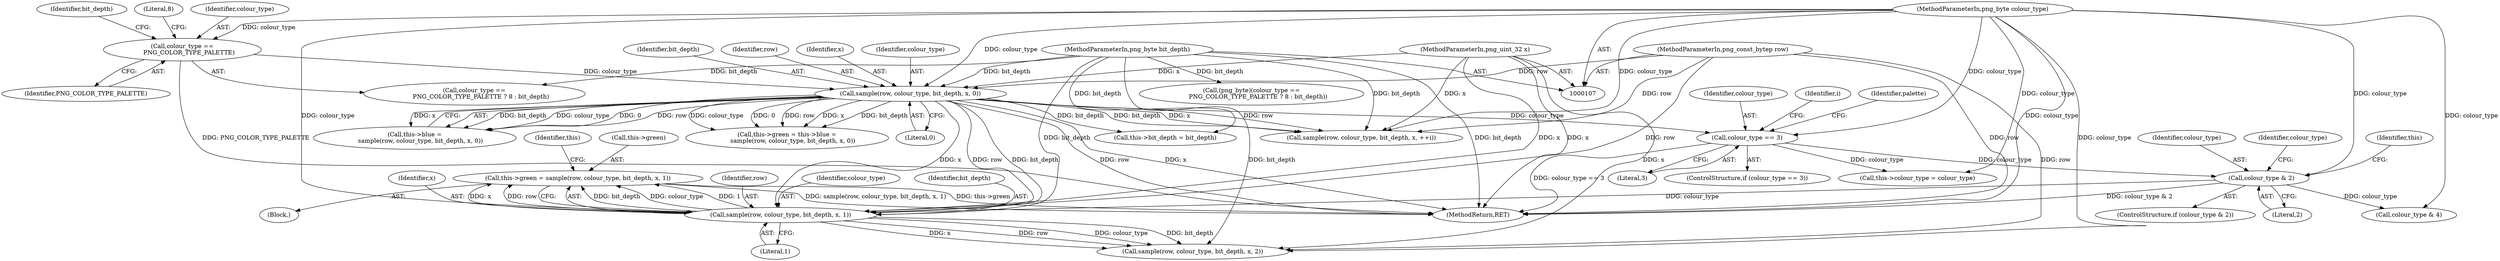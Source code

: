 digraph "1_Android_9d4853418ab2f754c2b63e091c29c5529b8b86ca_51@pointer" {
"1000241" [label="(Call,this->green = sample(row, colour_type, bit_depth, x, 1))"];
"1000245" [label="(Call,sample(row, colour_type, bit_depth, x, 1))"];
"1000150" [label="(Call,sample(row, colour_type, bit_depth, x, 0))"];
"1000109" [label="(MethodParameterIn,png_const_bytep row)"];
"1000121" [label="(Call,colour_type ==\n       PNG_COLOR_TYPE_PALETTE)"];
"1000110" [label="(MethodParameterIn,png_byte colour_type)"];
"1000111" [label="(MethodParameterIn,png_byte bit_depth)"];
"1000112" [label="(MethodParameterIn,png_uint_32 x)"];
"1000237" [label="(Call,colour_type & 2)"];
"1000179" [label="(Call,colour_type == 3)"];
"1000110" [label="(MethodParameterIn,png_byte colour_type)"];
"1000246" [label="(Identifier,row)"];
"1000250" [label="(Literal,1)"];
"1000238" [label="(Identifier,colour_type)"];
"1000241" [label="(Call,this->green = sample(row, colour_type, bit_depth, x, 1))"];
"1000142" [label="(Call,this->green = this->blue =\n      sample(row, colour_type, bit_depth, x, 0))"];
"1000178" [label="(ControlStructure,if (colour_type == 3))"];
"1000282" [label="(Call,this->colour_type = colour_type)"];
"1000112" [label="(MethodParameterIn,png_uint_32 x)"];
"1000153" [label="(Identifier,bit_depth)"];
"1000151" [label="(Identifier,row)"];
"1000247" [label="(Identifier,colour_type)"];
"1000255" [label="(Call,sample(row, colour_type, bit_depth, x, 2))"];
"1000124" [label="(Literal,8)"];
"1000239" [label="(Literal,2)"];
"1000265" [label="(Call,colour_type & 4)"];
"1000123" [label="(Identifier,PNG_COLOR_TYPE_PALETTE)"];
"1000122" [label="(Identifier,colour_type)"];
"1000266" [label="(Identifier,colour_type)"];
"1000109" [label="(MethodParameterIn,png_const_bytep row)"];
"1000118" [label="(Call,(png_byte)(colour_type ==\n       PNG_COLOR_TYPE_PALETTE ? 8 : bit_depth))"];
"1000154" [label="(Identifier,x)"];
"1000236" [label="(ControlStructure,if (colour_type & 2))"];
"1000302" [label="(MethodReturn,RET)"];
"1000155" [label="(Literal,0)"];
"1000248" [label="(Identifier,bit_depth)"];
"1000111" [label="(MethodParameterIn,png_byte bit_depth)"];
"1000152" [label="(Identifier,colour_type)"];
"1000120" [label="(Call,colour_type ==\n       PNG_COLOR_TYPE_PALETTE ? 8 : bit_depth)"];
"1000287" [label="(Call,this->bit_depth = bit_depth)"];
"1000237" [label="(Call,colour_type & 2)"];
"1000253" [label="(Identifier,this)"];
"1000272" [label="(Call,sample(row, colour_type, bit_depth, x, ++i))"];
"1000249" [label="(Identifier,x)"];
"1000240" [label="(Block,)"];
"1000234" [label="(Identifier,i)"];
"1000245" [label="(Call,sample(row, colour_type, bit_depth, x, 1))"];
"1000121" [label="(Call,colour_type ==\n       PNG_COLOR_TYPE_PALETTE)"];
"1000180" [label="(Identifier,colour_type)"];
"1000150" [label="(Call,sample(row, colour_type, bit_depth, x, 0))"];
"1000242" [label="(Call,this->green)"];
"1000146" [label="(Call,this->blue =\n      sample(row, colour_type, bit_depth, x, 0))"];
"1000243" [label="(Identifier,this)"];
"1000125" [label="(Identifier,bit_depth)"];
"1000185" [label="(Identifier,palette)"];
"1000181" [label="(Literal,3)"];
"1000179" [label="(Call,colour_type == 3)"];
"1000241" -> "1000240"  [label="AST: "];
"1000241" -> "1000245"  [label="CFG: "];
"1000242" -> "1000241"  [label="AST: "];
"1000245" -> "1000241"  [label="AST: "];
"1000253" -> "1000241"  [label="CFG: "];
"1000241" -> "1000302"  [label="DDG: this->green"];
"1000241" -> "1000302"  [label="DDG: sample(row, colour_type, bit_depth, x, 1)"];
"1000245" -> "1000241"  [label="DDG: bit_depth"];
"1000245" -> "1000241"  [label="DDG: colour_type"];
"1000245" -> "1000241"  [label="DDG: 1"];
"1000245" -> "1000241"  [label="DDG: x"];
"1000245" -> "1000241"  [label="DDG: row"];
"1000245" -> "1000250"  [label="CFG: "];
"1000246" -> "1000245"  [label="AST: "];
"1000247" -> "1000245"  [label="AST: "];
"1000248" -> "1000245"  [label="AST: "];
"1000249" -> "1000245"  [label="AST: "];
"1000250" -> "1000245"  [label="AST: "];
"1000150" -> "1000245"  [label="DDG: row"];
"1000150" -> "1000245"  [label="DDG: bit_depth"];
"1000150" -> "1000245"  [label="DDG: x"];
"1000109" -> "1000245"  [label="DDG: row"];
"1000237" -> "1000245"  [label="DDG: colour_type"];
"1000110" -> "1000245"  [label="DDG: colour_type"];
"1000111" -> "1000245"  [label="DDG: bit_depth"];
"1000112" -> "1000245"  [label="DDG: x"];
"1000245" -> "1000255"  [label="DDG: row"];
"1000245" -> "1000255"  [label="DDG: colour_type"];
"1000245" -> "1000255"  [label="DDG: bit_depth"];
"1000245" -> "1000255"  [label="DDG: x"];
"1000150" -> "1000146"  [label="AST: "];
"1000150" -> "1000155"  [label="CFG: "];
"1000151" -> "1000150"  [label="AST: "];
"1000152" -> "1000150"  [label="AST: "];
"1000153" -> "1000150"  [label="AST: "];
"1000154" -> "1000150"  [label="AST: "];
"1000155" -> "1000150"  [label="AST: "];
"1000146" -> "1000150"  [label="CFG: "];
"1000150" -> "1000302"  [label="DDG: row"];
"1000150" -> "1000302"  [label="DDG: x"];
"1000150" -> "1000142"  [label="DDG: bit_depth"];
"1000150" -> "1000142"  [label="DDG: colour_type"];
"1000150" -> "1000142"  [label="DDG: 0"];
"1000150" -> "1000142"  [label="DDG: row"];
"1000150" -> "1000142"  [label="DDG: x"];
"1000150" -> "1000146"  [label="DDG: bit_depth"];
"1000150" -> "1000146"  [label="DDG: colour_type"];
"1000150" -> "1000146"  [label="DDG: 0"];
"1000150" -> "1000146"  [label="DDG: row"];
"1000150" -> "1000146"  [label="DDG: x"];
"1000109" -> "1000150"  [label="DDG: row"];
"1000121" -> "1000150"  [label="DDG: colour_type"];
"1000110" -> "1000150"  [label="DDG: colour_type"];
"1000111" -> "1000150"  [label="DDG: bit_depth"];
"1000112" -> "1000150"  [label="DDG: x"];
"1000150" -> "1000179"  [label="DDG: colour_type"];
"1000150" -> "1000272"  [label="DDG: row"];
"1000150" -> "1000272"  [label="DDG: bit_depth"];
"1000150" -> "1000272"  [label="DDG: x"];
"1000150" -> "1000287"  [label="DDG: bit_depth"];
"1000109" -> "1000107"  [label="AST: "];
"1000109" -> "1000302"  [label="DDG: row"];
"1000109" -> "1000255"  [label="DDG: row"];
"1000109" -> "1000272"  [label="DDG: row"];
"1000121" -> "1000120"  [label="AST: "];
"1000121" -> "1000123"  [label="CFG: "];
"1000122" -> "1000121"  [label="AST: "];
"1000123" -> "1000121"  [label="AST: "];
"1000124" -> "1000121"  [label="CFG: "];
"1000125" -> "1000121"  [label="CFG: "];
"1000121" -> "1000302"  [label="DDG: PNG_COLOR_TYPE_PALETTE"];
"1000110" -> "1000121"  [label="DDG: colour_type"];
"1000110" -> "1000107"  [label="AST: "];
"1000110" -> "1000302"  [label="DDG: colour_type"];
"1000110" -> "1000179"  [label="DDG: colour_type"];
"1000110" -> "1000237"  [label="DDG: colour_type"];
"1000110" -> "1000255"  [label="DDG: colour_type"];
"1000110" -> "1000265"  [label="DDG: colour_type"];
"1000110" -> "1000272"  [label="DDG: colour_type"];
"1000110" -> "1000282"  [label="DDG: colour_type"];
"1000111" -> "1000107"  [label="AST: "];
"1000111" -> "1000302"  [label="DDG: bit_depth"];
"1000111" -> "1000118"  [label="DDG: bit_depth"];
"1000111" -> "1000120"  [label="DDG: bit_depth"];
"1000111" -> "1000255"  [label="DDG: bit_depth"];
"1000111" -> "1000272"  [label="DDG: bit_depth"];
"1000111" -> "1000287"  [label="DDG: bit_depth"];
"1000112" -> "1000107"  [label="AST: "];
"1000112" -> "1000302"  [label="DDG: x"];
"1000112" -> "1000255"  [label="DDG: x"];
"1000112" -> "1000272"  [label="DDG: x"];
"1000237" -> "1000236"  [label="AST: "];
"1000237" -> "1000239"  [label="CFG: "];
"1000238" -> "1000237"  [label="AST: "];
"1000239" -> "1000237"  [label="AST: "];
"1000243" -> "1000237"  [label="CFG: "];
"1000266" -> "1000237"  [label="CFG: "];
"1000237" -> "1000302"  [label="DDG: colour_type & 2"];
"1000179" -> "1000237"  [label="DDG: colour_type"];
"1000237" -> "1000265"  [label="DDG: colour_type"];
"1000179" -> "1000178"  [label="AST: "];
"1000179" -> "1000181"  [label="CFG: "];
"1000180" -> "1000179"  [label="AST: "];
"1000181" -> "1000179"  [label="AST: "];
"1000185" -> "1000179"  [label="CFG: "];
"1000234" -> "1000179"  [label="CFG: "];
"1000179" -> "1000302"  [label="DDG: colour_type == 3"];
"1000179" -> "1000282"  [label="DDG: colour_type"];
}

